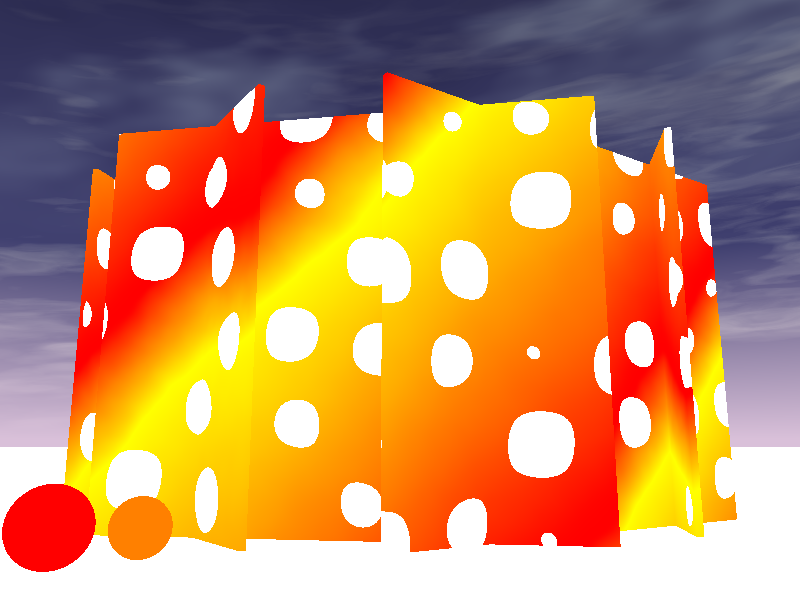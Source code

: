 /*   Veistos   */

#include "colors.inc"
#include "shapes.inc"
#include "textures.inc"
#include "metals.inc"
#include "skies.inc"

#version 3.0

global_settings {
  assumed_gamma 2.2
  max_trace_level 8
}

camera {
  location < -700, 100, -1000 >
  direction < 0, 0, 1.2 >   // Kameran "linssinpituus"
  up < 0, 1, 0 >
  right <1.333, 0, 0 >
  look_at < 0, 350, 0 >
}

light_source { < 200,1500,-2000 > color White }

#declare PlateText1 = texture {
  pigment { Clear }
  finish { ambient 0 diffuse 0 refraction 1 }
}

#declare PlateText2 = texture {
  pigment {
    gradient y
    color_map { [ 0 color Red ] [ 0.8 color Yellow ] [ 1.0 color Red ] }
    scale 500/20
    turbulence 0.1
  }
  normal { bumps 0.02 scale 0.5 }
  finish { diffuse 0.4 ambient 0.15 reflection 0.8 }
}

#declare PlateTexture = texture {
  leopard
  texture_map {
    [ 0.0 PlateText2 ]
    [ 0.30 PlateText2 ]
    [ 0.30 PlateText1 ]
    [ 1.0 PlateText1 ]
  }
  rotate <10,30,50>
  scale 20
}

#declare GlassWidth = 8

#declare GlassCover = merge {
  #declare kulma = 0
  #while (kulma < 359)
    box { <-300,0,-GlassWidth/2>, <300,500,GlassWidth/2>
      translate z*400
      rotate y*kulma
    }
  #declare kulma = kulma + 45
  #end
  texture { PlateTexture }
}

#declare MyBall = sphere { <0,0,0>, 35
  translate y*35
  finish { ambient 0.2 diffuse 0.5 reflection 0.3 phong 1 }
}

//************ THE SCENE ************

sky_sphere { S_Cloud1 }  

plane { y, 0.1
  pigment { color White }
  finish { ambient 0 diffuse 0.6 reflection 0.6 }
  normal { dents 0.1 scale 50 }
}

object { GlassCover }

object { MyBall pigment {Red} translate <-580,0,-320> }
object { MyBall pigment {Orange} scale 0.8 translate <-500,0,-300> }
